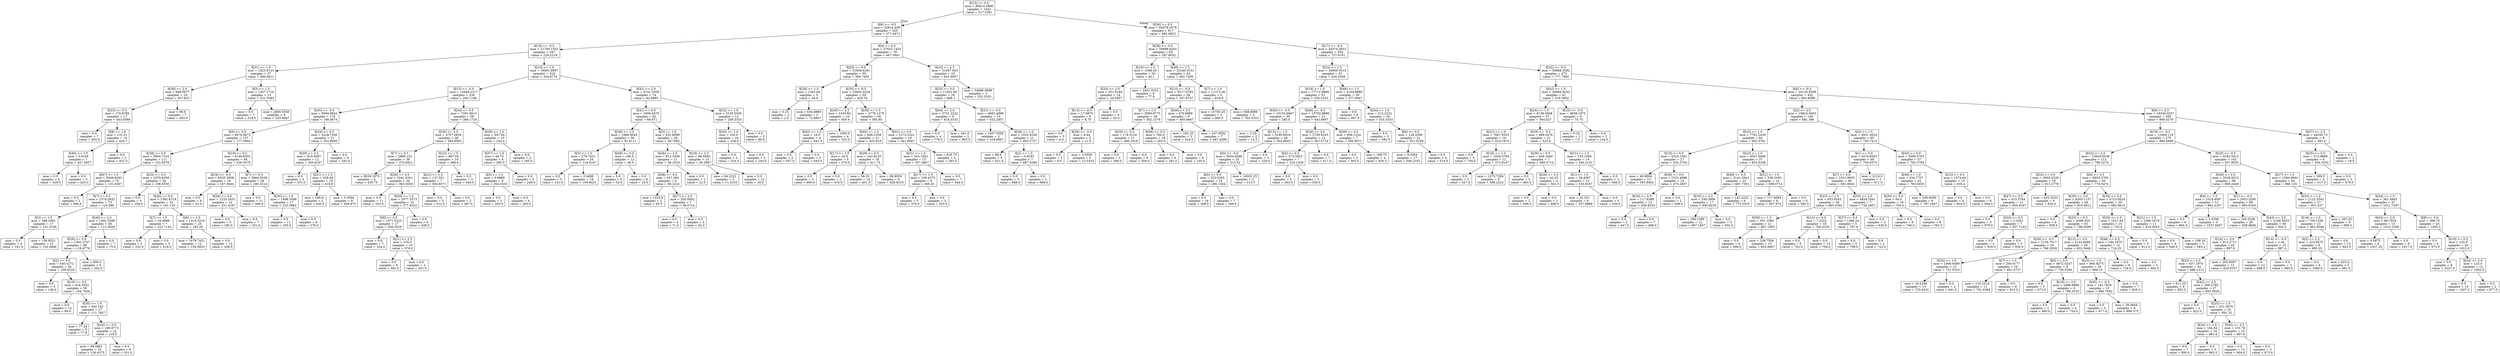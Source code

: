 digraph Tree {
node [shape=box] ;
0 [label="X[15] <= 0.5\nmse = 90414.3896\nsamples = 1042\nvalue = 517.2361"] ;
1 [label="X[6] <= -0.5\nmse = 32814.459\nsamples = 425\nvalue = 277.0471"] ;
0 -> 1 [labeldistance=2.5, labelangle=45, headlabel="True"] ;
2 [label="X[18] <= -0.5\nmse = 21785.1352\nsamples = 347\nvalue = 234.2219"] ;
1 -> 2 ;
3 [label="X[31] <= 1.0\nmse = 1823.9123\nsamples = 37\nvalue = 480.0811"] ;
2 -> 3 ;
4 [label="X[38] <= 2.0\nmse = 668.5677\nsamples = 24\nvalue = 457.625"] ;
3 -> 4 ;
5 [label="X[33] <= 0.5\nmse = 176.8789\nsamples = 17\nvalue = 443.0588"] ;
4 -> 5 ;
6 [label="mse = 0.0\nsamples = 7\nvalue = 455.0"] ;
5 -> 6 ;
7 [label="X[8] <= 1.0\nmse = 131.01\nsamples = 10\nvalue = 434.7"] ;
5 -> 7 ;
8 [label="X[40] <= 1.5\nmse = 3.9184\nsamples = 7\nvalue = 427.2857"] ;
7 -> 8 ;
9 [label="mse = 0.0\nsamples = 4\nvalue = 429.0"] ;
8 -> 9 ;
10 [label="mse = 0.0\nsamples = 3\nvalue = 425.0"] ;
8 -> 10 ;
11 [label="mse = 0.0\nsamples = 3\nvalue = 452.0"] ;
7 -> 11 ;
12 [label="mse = 96.0\nsamples = 7\nvalue = 493.0"] ;
4 -> 12 ;
13 [label="X[5] <= 1.5\nmse = 1307.1716\nsamples = 13\nvalue = 521.5385"] ;
3 -> 13 ;
14 [label="mse = 0.0\nsamples = 7\nvalue = 518.0"] ;
13 -> 14 ;
15 [label="mse = 2800.5556\nsamples = 6\nvalue = 525.6667"] ;
13 -> 15 ;
16 [label="X[10] <= 1.0\nmse = 16091.8947\nsamples = 310\nvalue = 204.8774"] ;
2 -> 16 ;
17 [label="X[13] <= -0.5\nmse = 14448.2317\nsamples = 236\nvalue = 240.1186"] ;
16 -> 17 ;
18 [label="X[45] <= -0.5\nmse = 9584.8943\nsamples = 178\nvalue = 198.0674"] ;
17 -> 18 ;
19 [label="X[0] <= 0.0\nmse = 6670.0673\nsamples = 157\nvalue = 177.3694"] ;
18 -> 19 ;
20 [label="X[38] <= 2.0\nmse = 3604.7516\nsamples = 111\nvalue = 152.9279"] ;
19 -> 20 ;
21 [label="X[47] <= 1.5\nmse = 3049.8393\nsamples = 75\nvalue = 131.0267"] ;
20 -> 21 ;
22 [label="mse = 0.0\nsamples = 2\nvalue = 366.0"] ;
21 -> 22 ;
23 [label="X[7] <= 0.5\nmse = 1579.2832\nsamples = 73\nvalue = 124.589"] ;
21 -> 23 ;
24 [label="X[3] <= 1.5\nmse = 388.2491\nsamples = 17\nvalue = 161.4706"] ;
23 -> 24 ;
25 [label="mse = 0.0\nsamples = 4\nvalue = 191.0"] ;
24 -> 25 ;
26 [label="mse = 156.8521\nsamples = 13\nvalue = 152.3846"] ;
24 -> 26 ;
27 [label="X[40] <= 2.0\nmse = 1402.5599\nsamples = 56\nvalue = 113.3929"] ;
23 -> 27 ;
28 [label="X[26] <= 0.0\nmse = 1362.2707\nsamples = 49\nvalue = 118.8776"] ;
27 -> 28 ;
29 [label="X[2] <= 0.5\nmse = 540.4272\nsamples = 44\nvalue = 109.4318"] ;
28 -> 29 ;
30 [label="mse = 0.0\nsamples = 5\nvalue = 146.0"] ;
29 -> 30 ;
31 [label="X[19] <= 0.5\nmse = 416.2932\nsamples = 39\nvalue = 104.7436"] ;
29 -> 31 ;
32 [label="mse = 0.0\nsamples = 12\nvalue = 89.0"] ;
31 -> 32 ;
33 [label="X[30] <= 1.0\nmse = 442.192\nsamples = 27\nvalue = 111.7407"] ;
31 -> 33 ;
34 [label="mse = 77.44\nsamples = 5\nvalue = 77.6"] ;
33 -> 34 ;
35 [label="X[24] <= 0.5\nmse = 199.9773\nsamples = 22\nvalue = 119.5"] ;
33 -> 35 ;
36 [label="mse = 98.4961\nsamples = 16\nvalue = 126.4375"] ;
35 -> 36 ;
37 [label="mse = 0.0\nsamples = 6\nvalue = 101.0"] ;
35 -> 37 ;
38 [label="mse = 900.0\nsamples = 5\nvalue = 202.0"] ;
28 -> 38 ;
39 [label="mse = 0.0\nsamples = 7\nvalue = 75.0"] ;
27 -> 39 ;
40 [label="X[32] <= 0.5\nmse = 1679.6358\nsamples = 36\nvalue = 198.5556"] ;
20 -> 40 ;
41 [label="mse = 0.0\nsamples = 4\nvalue = 258.0"] ;
40 -> 41 ;
42 [label="X[40] <= 0.5\nmse = 1392.6719\nsamples = 32\nvalue = 191.125"] ;
40 -> 42 ;
43 [label="X[7] <= 1.5\nmse = 34.4898\nsamples = 7\nvalue = 222.7143"] ;
42 -> 43 ;
44 [label="mse = 0.0\nsamples = 2\nvalue = 232.0"] ;
43 -> 44 ;
45 [label="mse = 0.0\nsamples = 5\nvalue = 219.0"] ;
43 -> 45 ;
46 [label="X[8] <= 1.0\nmse = 1415.3216\nsamples = 25\nvalue = 182.28"] ;
42 -> 46 ;
47 [label="mse = 1678.7431\nsamples = 12\nvalue = 156.5833"] ;
46 -> 47 ;
48 [label="mse = 0.0\nsamples = 13\nvalue = 206.0"] ;
46 -> 48 ;
49 [label="X[19] <= 0.5\nmse = 9146.8355\nsamples = 46\nvalue = 236.3478"] ;
19 -> 49 ;
50 [label="X[34] <= -0.5\nmse = 6535.3858\nsamples = 18\nvalue = 167.9444"] ;
49 -> 50 ;
51 [label="mse = 0.0\nsamples = 6\nvalue = 61.0"] ;
50 -> 51 ;
52 [label="X[26] <= 0.0\nmse = 1225.2431\nsamples = 12\nvalue = 221.4167"] ;
50 -> 52 ;
53 [label="mse = 0.0\nsamples = 5\nvalue = 180.0"] ;
52 -> 53 ;
54 [label="mse = 0.0\nsamples = 7\nvalue = 251.0"] ;
52 -> 54 ;
55 [label="X[7] <= 0.5\nmse = 5884.0038\nsamples = 28\nvalue = 280.3214"] ;
49 -> 55 ;
56 [label="mse = 0.0\nsamples = 11\nvalue = 368.0"] ;
55 -> 56 ;
57 [label="X[30] <= 1.0\nmse = 1498.3599\nsamples = 17\nvalue = 223.5882"] ;
55 -> 57 ;
58 [label="mse = 0.0\nsamples = 11\nvalue = 195.0"] ;
57 -> 58 ;
59 [label="mse = 0.0\nsamples = 6\nvalue = 276.0"] ;
57 -> 59 ;
60 [label="X[24] <= 0.5\nmse = 4228.7256\nsamples = 21\nvalue = 352.8095"] ;
18 -> 60 ;
61 [label="X[39] <= 2.5\nmse = 819.4097\nsamples = 12\nvalue = 405.9167"] ;
60 -> 61 ;
62 [label="mse = 0.0\nsamples = 2\nvalue = 351.0"] ;
61 -> 62 ;
63 [label="X[21] <= 1.5\nmse = 259.49\nsamples = 10\nvalue = 416.9"] ;
61 -> 63 ;
64 [label="mse = 289.0\nsamples = 2\nvalue = 445.0"] ;
63 -> 64 ;
65 [label="mse = 5.3594\nsamples = 8\nvalue = 409.875"] ;
63 -> 65 ;
66 [label="mse = 0.0\nsamples = 9\nvalue = 282.0"] ;
60 -> 66 ;
67 [label="X[44] <= 0.5\nmse = 7291.9013\nsamples = 58\nvalue = 369.1724"] ;
17 -> 67 ;
68 [label="X[39] <= 2.5\nmse = 4757.0816\nsamples = 48\nvalue = 394.9583"] ;
67 -> 68 ;
69 [label="X[7] <= 0.5\nmse = 2989.133\nsamples = 38\nvalue = 370.8421"] ;
68 -> 69 ;
70 [label="mse = 8034.1875\nsamples = 4\nvalue = 435.75"] ;
69 -> 70 ;
71 [label="X[26] <= 0.0\nmse = 1841.6341\nsamples = 34\nvalue = 363.2059"] ;
69 -> 71 ;
72 [label="mse = 0.0\nsamples = 11\nvalue = 333.0"] ;
71 -> 72 ;
73 [label="X[29] <= 1.5\nmse = 2077.3573\nsamples = 23\nvalue = 377.6522"] ;
71 -> 73 ;
74 [label="X[8] <= 0.5\nmse = 1071.5225\nsamples = 17\nvalue = 356.3529"] ;
73 -> 74 ;
75 [label="mse = 0.0\nsamples = 7\nvalue = 324.0"] ;
74 -> 75 ;
76 [label="X[21] <= 2.5\nmse = 576.0\nsamples = 10\nvalue = 379.0"] ;
74 -> 76 ;
77 [label="mse = 0.0\nsamples = 8\nvalue = 391.0"] ;
76 -> 77 ;
78 [label="mse = 0.0\nsamples = 2\nvalue = 331.0"] ;
76 -> 78 ;
79 [label="mse = 0.0\nsamples = 6\nvalue = 438.0"] ;
73 -> 79 ;
80 [label="X[22] <= 1.5\nmse = 867.04\nsamples = 10\nvalue = 486.6"] ;
68 -> 80 ;
81 [label="X[21] <= 1.5\nmse = 127.551\nsamples = 7\nvalue = 504.8571"] ;
80 -> 81 ;
82 [label="mse = 0.0\nsamples = 5\nvalue = 512.0"] ;
81 -> 82 ;
83 [label="mse = 0.0\nsamples = 2\nvalue = 487.0"] ;
81 -> 83 ;
84 [label="mse = 0.0\nsamples = 3\nvalue = 444.0"] ;
80 -> 84 ;
85 [label="X[28] <= 2.0\nmse = 947.84\nsamples = 10\nvalue = 245.4"] ;
67 -> 85 ;
86 [label="X[37] <= 1.5\nmse = 44.75\nsamples = 8\nvalue = 260.5"] ;
85 -> 86 ;
87 [label="X[5] <= 1.5\nmse = 0.8889\nsamples = 6\nvalue = 264.3333"] ;
86 -> 87 ;
88 [label="mse = 0.0\nsamples = 2\nvalue = 263.0"] ;
87 -> 88 ;
89 [label="mse = 0.0\nsamples = 4\nvalue = 265.0"] ;
87 -> 89 ;
90 [label="mse = 0.0\nsamples = 2\nvalue = 249.0"] ;
86 -> 90 ;
91 [label="mse = 0.0\nsamples = 2\nvalue = 185.0"] ;
85 -> 91 ;
92 [label="X[41] <= 2.0\nmse = 4741.3309\nsamples = 74\nvalue = 92.4865"] ;
16 -> 92 ;
93 [label="X[41] <= 0.5\nmse = 1900.0479\nsamples = 62\nvalue = 69.871"] ;
92 -> 93 ;
94 [label="X[38] <= 2.5\nmse = 1688.9043\nsamples = 36\nvalue = 91.6111"] ;
93 -> 94 ;
95 [label="X[3] <= 1.5\nmse = 279.7431\nsamples = 24\nvalue = 118.4167"] ;
94 -> 95 ;
96 [label="mse = 0.0\nsamples = 5\nvalue = 151.0"] ;
95 -> 96 ;
97 [label="mse = 0.4488\nsamples = 19\nvalue = 109.8421"] ;
95 -> 97 ;
98 [label="X[48] <= 0.5\nmse = 196.0\nsamples = 12\nvalue = 38.0"] ;
94 -> 98 ;
99 [label="mse = 0.0\nsamples = 6\nvalue = 52.0"] ;
98 -> 99 ;
100 [label="mse = 0.0\nsamples = 6\nvalue = 24.0"] ;
98 -> 100 ;
101 [label="X[3] <= 1.0\nmse = 631.8698\nsamples = 26\nvalue = 39.7692"] ;
93 -> 101 ;
102 [label="X[46] <= 2.5\nmse = 812.3306\nsamples = 11\nvalue = 58.1818"] ;
101 -> 102 ;
103 [label="X[48] <= 0.5\nmse = 637.284\nsamples = 9\nvalue = 66.2222"] ;
102 -> 103 ;
104 [label="mse = 1225.0\nsamples = 2\nvalue = 93.0"] ;
103 -> 104 ;
105 [label="X[27] <= 2.0\nmse = 205.9592\nsamples = 7\nvalue = 58.5714"] ;
103 -> 105 ;
106 [label="mse = 0.0\nsamples = 4\nvalue = 71.0"] ;
105 -> 106 ;
107 [label="mse = 0.0\nsamples = 3\nvalue = 42.0"] ;
105 -> 107 ;
108 [label="mse = 0.0\nsamples = 2\nvalue = 22.0"] ;
102 -> 108 ;
109 [label="X[18] <= 2.0\nmse = 68.5956\nsamples = 15\nvalue = 26.2667"] ;
101 -> 109 ;
110 [label="mse = 64.2222\nsamples = 3\nvalue = 11.3333"] ;
109 -> 110 ;
111 [label="mse = 0.0\nsamples = 12\nvalue = 30.0"] ;
109 -> 111 ;
112 [label="X[32] <= 1.0\nmse = 3125.5556\nsamples = 12\nvalue = 209.3333"] ;
92 -> 112 ;
113 [label="X[45] <= 1.0\nmse = 100.0\nsamples = 10\nvalue = 234.0"] ;
112 -> 113 ;
114 [label="mse = 0.0\nsamples = 5\nvalue = 224.0"] ;
113 -> 114 ;
115 [label="mse = 0.0\nsamples = 5\nvalue = 244.0"] ;
113 -> 115 ;
116 [label="mse = 0.0\nsamples = 2\nvalue = 86.0"] ;
112 -> 116 ;
117 [label="X[4] <= 0.5\nmse = 37425.1433\nsamples = 78\nvalue = 467.5641"] ;
1 -> 117 ;
118 [label="X[25] <= 0.0\nmse = 21858.6261\nsamples = 55\nvalue = 394.7455"] ;
117 -> 118 ;
119 [label="X[28] <= 1.5\nmse = 1562.64\nsamples = 5\nvalue = 44.6"] ;
118 -> 119 ;
120 [label="mse = 0.25\nsamples = 2\nvalue = 2.5"] ;
119 -> 120 ;
121 [label="mse = 634.8889\nsamples = 3\nvalue = 72.6667"] ;
119 -> 121 ;
122 [label="X[35] <= -0.5\nmse = 10402.0224\nsamples = 50\nvalue = 429.76"] ;
118 -> 122 ;
123 [label="X[49] <= 2.5\nmse = 2343.84\nsamples = 10\nvalue = 605.4"] ;
122 -> 123 ;
124 [label="X[42] <= 1.5\nmse = 16.0\nsamples = 6\nvalue = 641.0"] ;
123 -> 124 ;
125 [label="mse = 0.0\nsamples = 3\nvalue = 637.0"] ;
124 -> 125 ;
126 [label="mse = 0.0\nsamples = 3\nvalue = 645.0"] ;
124 -> 126 ;
127 [label="mse = 1083.0\nsamples = 4\nvalue = 552.0"] ;
123 -> 127 ;
128 [label="X[38] <= 1.5\nmse = 2776.1275\nsamples = 40\nvalue = 385.85"] ;
122 -> 128 ;
129 [label="X[40] <= 1.5\nmse = 806.2358\nsamples = 21\nvalue = 425.619"] ;
128 -> 129 ;
130 [label="X[17] <= 1.5\nmse = 24.0\nsamples = 5\nvalue = 470.0"] ;
129 -> 130 ;
131 [label="mse = 0.0\nsamples = 3\nvalue = 466.0"] ;
130 -> 131 ;
132 [label="mse = 0.0\nsamples = 2\nvalue = 476.0"] ;
130 -> 132 ;
133 [label="X[29] <= 0.5\nmse = 242.8125\nsamples = 16\nvalue = 411.75"] ;
129 -> 133 ;
134 [label="mse = 56.25\nsamples = 10\nvalue = 401.5"] ;
133 -> 134 ;
135 [label="mse = 86.8056\nsamples = 6\nvalue = 428.8333"] ;
133 -> 135 ;
136 [label="X[41] <= 0.5\nmse = 1273.2521\nsamples = 19\nvalue = 341.8947"] ;
128 -> 136 ;
137 [label="X[31] <= 1.0\nmse = 243.1822\nsamples = 15\nvalue = 357.4667"] ;
136 -> 137 ;
138 [label="X[17] <= 1.5\nmse = 158.4375\nsamples = 8\nvalue = 369.25"] ;
137 -> 138 ;
139 [label="mse = 0.0\nsamples = 5\nvalue = 379.0"] ;
138 -> 139 ;
140 [label="mse = 0.0\nsamples = 3\nvalue = 353.0"] ;
138 -> 140 ;
141 [label="mse = 0.0\nsamples = 7\nvalue = 344.0"] ;
137 -> 141 ;
142 [label="mse = 816.75\nsamples = 4\nvalue = 283.5"] ;
136 -> 142 ;
143 [label="X[23] <= 2.5\nmse = 31647.603\nsamples = 23\nvalue = 641.6957"] ;
117 -> 143 ;
144 [label="X[25] <= 0.5\nmse = 11651.99\nsamples = 20\nvalue = 688.1"] ;
143 -> 144 ;
145 [label="X[44] <= 2.0\nmse = 3731.2222\nsamples = 6\nvalue = 818.3333"] ;
144 -> 145 ;
146 [label="mse = 0.0\nsamples = 4\nvalue = 776.0"] ;
145 -> 146 ;
147 [label="mse = 441.0\nsamples = 2\nvalue = 903.0"] ;
145 -> 147 ;
148 [label="X[31] <= -0.5\nmse = 4662.4898\nsamples = 14\nvalue = 632.2857"] ;
144 -> 148 ;
149 [label="mse = 1467.5556\nsamples = 3\nvalue = 518.6667"] ;
148 -> 149 ;
150 [label="X[28] <= 1.0\nmse = 1052.9256\nsamples = 11\nvalue = 663.2727"] ;
148 -> 150 ;
151 [label="mse = 86.0\nsamples = 4\nvalue = 621.0"] ;
150 -> 151 ;
152 [label="X[2] <= 1.5\nmse = 0.8163\nsamples = 7\nvalue = 687.4286"] ;
150 -> 152 ;
153 [label="mse = 0.0\nsamples = 5\nvalue = 688.0"] ;
152 -> 153 ;
154 [label="mse = 0.0\nsamples = 2\nvalue = 686.0"] ;
152 -> 154 ;
155 [label="mse = 54890.8889\nsamples = 3\nvalue = 332.3333"] ;
143 -> 155 ;
156 [label="X[38] <= 0.5\nmse = 62979.3578\nsamples = 617\nvalue = 682.6823"] ;
0 -> 156 [labeldistance=2.5, labelangle=-45, headlabel="False"] ;
157 [label="X[38] <= -0.5\nmse = 50988.6203\nsamples = 63\nvalue = 287.6032"] ;
156 -> 157 ;
158 [label="X[19] <= 1.5\nmse = 1548.29\nsamples = 20\nvalue = 40.1"] ;
157 -> 158 ;
159 [label="X[20] <= 2.0\nmse = 331.9184\nsamples = 14\nvalue = 24.2857"] ;
158 -> 159 ;
160 [label="X[13] <= -0.5\nmse = 17.6875\nsamples = 8\nvalue = 8.75"] ;
159 -> 160 ;
161 [label="mse = 0.0\nsamples = 3\nvalue = 4.0"] ;
160 -> 161 ;
162 [label="X[29] <= -0.5\nmse = 6.64\nsamples = 5\nvalue = 11.6"] ;
160 -> 162 ;
163 [label="mse = 0.0\nsamples = 2\nvalue = 9.0"] ;
162 -> 163 ;
164 [label="mse = 3.5556\nsamples = 3\nvalue = 13.3333"] ;
162 -> 164 ;
165 [label="mse = 0.0\nsamples = 6\nvalue = 45.0"] ;
159 -> 165 ;
166 [label="mse = 2441.3333\nsamples = 6\nvalue = 77.0"] ;
158 -> 166 ;
167 [label="X[48] <= 1.5\nmse = 32240.0151\nsamples = 43\nvalue = 402.7209"] ;
157 -> 167 ;
168 [label="X[13] <= -0.5\nmse = 9217.0783\nsamples = 38\nvalue = 347.9737"] ;
167 -> 168 ;
169 [label="X[7] <= 1.5\nmse = 3060.8775\nsamples = 29\nvalue = 302.1379"] ;
168 -> 169 ;
170 [label="X[29] <= 0.5\nmse = 178.5124\nsamples = 11\nvalue = 366.1818"] ;
169 -> 170 ;
171 [label="mse = 0.0\nsamples = 3\nvalue = 388.0"] ;
170 -> 171 ;
172 [label="mse = 0.0\nsamples = 8\nvalue = 358.0"] ;
170 -> 172 ;
173 [label="X[48] <= 0.5\nmse = 784.0\nsamples = 18\nvalue = 263.0"] ;
169 -> 173 ;
174 [label="mse = 0.0\nsamples = 9\nvalue = 291.0"] ;
173 -> 174 ;
175 [label="mse = 0.0\nsamples = 9\nvalue = 235.0"] ;
173 -> 175 ;
176 [label="X[49] <= 2.5\nmse = 470.8889\nsamples = 9\nvalue = 495.6667"] ;
168 -> 176 ;
177 [label="mse = 182.25\nsamples = 2\nvalue = 524.5"] ;
176 -> 177 ;
178 [label="mse = 247.9592\nsamples = 7\nvalue = 487.4286"] ;
176 -> 178 ;
179 [label="X[7] <= 2.0\nmse = 11313.36\nsamples = 5\nvalue = 818.8"] ;
167 -> 179 ;
180 [label="mse = 15750.25\nsamples = 2\nvalue = 900.5"] ;
179 -> 180 ;
181 [label="mse = 938.8889\nsamples = 3\nvalue = 764.3333"] ;
179 -> 181 ;
182 [label="X[17] <= -0.5\nmse = 44574.3931\nsamples = 554\nvalue = 727.6101"] ;
156 -> 182 ;
183 [label="X[22] <= 1.5\nmse = 24006.0515\nsamples = 81\nvalue = 434.5309"] ;
182 -> 183 ;
184 [label="X[19] <= 1.0\nmse = 17712.8889\nsamples = 51\nvalue = 350.3333"] ;
183 -> 184 ;
185 [label="X[45] <= -0.5\nmse = 10153.6667\nsamples = 30\nvalue = 285.0"] ;
184 -> 185 ;
186 [label="mse = 2.25\nsamples = 2\nvalue = 12.5"] ;
185 -> 186 ;
187 [label="X[13] <= 1.5\nmse = 5195.8916\nsamples = 28\nvalue = 304.4643"] ;
185 -> 187 ;
188 [label="X[5] <= -0.5\nmse = 5054.0096\nsamples = 25\nvalue = 313.52"] ;
187 -> 188 ;
189 [label="X[0] <= 0.5\nmse = 322.0265\nsamples = 23\nvalue = 296.1304"] ;
188 -> 189 ;
190 [label="mse = 0.0\nsamples = 16\nvalue = 308.0"] ;
189 -> 190 ;
191 [label="mse = 0.0\nsamples = 7\nvalue = 269.0"] ;
189 -> 191 ;
192 [label="mse = 16002.25\nsamples = 2\nvalue = 513.5"] ;
188 -> 192 ;
193 [label="mse = 0.0\nsamples = 3\nvalue = 229.0"] ;
187 -> 193 ;
194 [label="X[48] <= -0.5\nmse = 13702.8889\nsamples = 21\nvalue = 443.6667"] ;
184 -> 194 ;
195 [label="X[20] <= 2.0\nmse = 2729.8163\nsamples = 14\nvalue = 367.5714"] ;
194 -> 195 ;
196 [label="X[4] <= 0.5\nmse = 573.2653\nsamples = 7\nvalue = 318.1429"] ;
195 -> 196 ;
197 [label="mse = 0.0\nsamples = 5\nvalue = 303.0"] ;
196 -> 197 ;
198 [label="mse = 0.0\nsamples = 2\nvalue = 356.0"] ;
196 -> 198 ;
199 [label="mse = 0.0\nsamples = 7\nvalue = 417.0"] ;
195 -> 199 ;
200 [label="X[39] <= 0.5\nmse = 906.1224\nsamples = 7\nvalue = 595.8571"] ;
194 -> 200 ;
201 [label="mse = 0.0\nsamples = 3\nvalue = 563.0"] ;
200 -> 201 ;
202 [label="mse = 168.75\nsamples = 4\nvalue = 620.5"] ;
200 -> 202 ;
203 [label="X[48] <= 1.5\nmse = 2164.8889\nsamples = 30\nvalue = 577.6667"] ;
183 -> 203 ;
204 [label="mse = 0.0\nsamples = 6\nvalue = 667.0"] ;
203 -> 204 ;
205 [label="X[44] <= 1.0\nmse = 212.2222\nsamples = 24\nvalue = 555.3333"] ;
203 -> 205 ;
206 [label="mse = 0.0\nsamples = 3\nvalue = 582.0"] ;
205 -> 206 ;
207 [label="X[6] <= 0.0\nmse = 126.4399\nsamples = 21\nvalue = 551.5238"] ;
205 -> 207 ;
208 [label="mse = 9.3564\nsamples = 17\nvalue = 546.2353"] ;
207 -> 208 ;
209 [label="mse = 0.0\nsamples = 4\nvalue = 574.0"] ;
207 -> 209 ;
210 [label="X[32] <= -0.5\nmse = 30868.3592\nsamples = 473\nvalue = 777.7992"] ;
182 -> 210 ;
211 [label="X[42] <= 1.5\nmse = 26984.8233\nsamples = 41\nvalue = 516.3902"] ;
210 -> 211 ;
212 [label="X[24] <= 1.5\nmse = 6138.5668\nsamples = 37\nvalue = 564.027"] ;
211 -> 212 ;
213 [label="X[22] <= 1.0\nmse = 7667.6523\nsamples = 16\nvalue = 619.1875"] ;
212 -> 213 ;
214 [label="mse = 0.0\nsamples = 4\nvalue = 758.0"] ;
213 -> 214 ;
215 [label="X[16] <= 1.0\nmse = 1659.5764\nsamples = 12\nvalue = 572.9167"] ;
213 -> 215 ;
216 [label="mse = 0.0\nsamples = 3\nvalue = 527.0"] ;
215 -> 216 ;
217 [label="mse = 1275.7284\nsamples = 9\nvalue = 588.2222"] ;
215 -> 217 ;
218 [label="X[29] <= -0.5\nmse = 889.0476\nsamples = 21\nvalue = 522.0"] ;
212 -> 218 ;
219 [label="X[36] <= 0.0\nmse = 406.2449\nsamples = 7\nvalue = 485.5714"] ;
218 -> 219 ;
220 [label="mse = 0.0\nsamples = 3\nvalue = 463.0"] ;
219 -> 220 ;
221 [label="X[24] <= 2.5\nmse = 42.25\nsamples = 4\nvalue = 502.5"] ;
219 -> 221 ;
222 [label="mse = 0.0\nsamples = 2\nvalue = 509.0"] ;
221 -> 222 ;
223 [label="mse = 0.0\nsamples = 2\nvalue = 496.0"] ;
221 -> 223 ;
224 [label="X[31] <= 1.5\nmse = 135.1684\nsamples = 14\nvalue = 540.2143"] ;
218 -> 224 ;
225 [label="X[1] <= 1.5\nmse = 28.4097\nsamples = 12\nvalue = 535.9167"] ;
224 -> 225 ;
226 [label="mse = 22.321\nsamples = 9\nvalue = 537.8889"] ;
225 -> 226 ;
227 [label="mse = 0.0\nsamples = 3\nvalue = 530.0"] ;
225 -> 227 ;
228 [label="mse = 0.0\nsamples = 2\nvalue = 566.0"] ;
224 -> 228 ;
229 [label="X[25] <= -0.5\nmse = 4658.1875\nsamples = 4\nvalue = 75.75"] ;
211 -> 229 ;
230 [label="mse = 0.25\nsamples = 2\nvalue = 7.5"] ;
229 -> 230 ;
231 [label="mse = 0.0\nsamples = 2\nvalue = 144.0"] ;
229 -> 231 ;
232 [label="X[6] <= -0.5\nmse = 24135.9558\nsamples = 432\nvalue = 802.6088"] ;
210 -> 232 ;
233 [label="X[2] <= 2.5\nmse = 10824.4003\nsamples = 149\nvalue = 681.396"] ;
232 -> 233 ;
234 [label="X[22] <= 1.5\nmse = 7761.2439\nsamples = 64\nvalue = 602.5781"] ;
233 -> 234 ;
235 [label="X[16] <= 0.0\nmse = 4324.1591\nsamples = 27\nvalue = 532.3704"] ;
234 -> 235 ;
236 [label="mse = 40.8994\nsamples = 13\nvalue = 593.8462"] ;
235 -> 236 ;
237 [label="X[36] <= 0.0\nmse = 1533.4898\nsamples = 14\nvalue = 475.2857"] ;
235 -> 237 ;
238 [label="X[19] <= 0.5\nmse = 117.6389\nsamples = 12\nvalue = 459.8333"] ;
237 -> 238 ;
239 [label="mse = 0.0\nsamples = 5\nvalue = 447.0"] ;
238 -> 239 ;
240 [label="mse = 0.0\nsamples = 7\nvalue = 469.0"] ;
238 -> 240 ;
241 [label="mse = 0.0\nsamples = 2\nvalue = 568.0"] ;
237 -> 241 ;
242 [label="X[23] <= 1.5\nmse = 4047.6669\nsamples = 37\nvalue = 653.8108"] ;
234 -> 242 ;
243 [label="X[49] <= 0.5\nmse = 3141.5841\nsamples = 23\nvalue = 687.7391"] ;
242 -> 243 ;
244 [label="X[33] <= 2.5\nmse = 536.3806\nsamples = 17\nvalue = 656.8235"] ;
243 -> 244 ;
245 [label="mse = 396.1389\nsamples = 12\nvalue = 667.1667"] ;
244 -> 245 ;
246 [label="mse = 0.0\nsamples = 5\nvalue = 632.0"] ;
244 -> 246 ;
247 [label="mse = 142.2222\nsamples = 6\nvalue = 775.3333"] ;
243 -> 247 ;
248 [label="X[31] <= 1.0\nmse = 538.2092\nsamples = 14\nvalue = 598.0714"] ;
242 -> 248 ;
249 [label="mse = 717.6094\nsamples = 8\nvalue = 607.875"] ;
248 -> 249 ;
250 [label="mse = 0.0\nsamples = 6\nvalue = 585.0"] ;
248 -> 250 ;
251 [label="X[3] <= 1.5\nmse = 4931.4624\nsamples = 85\nvalue = 740.7412"] ;
233 -> 251 ;
252 [label="X[1] <= 0.0\nmse = 3474.8503\nsamples = 48\nvalue = 700.9375"] ;
251 -> 252 ;
253 [label="X[7] <= 0.0\nmse = 1531.9835\nsamples = 46\nvalue = 691.8043"] ;
252 -> 253 ;
254 [label="X[23] <= 1.5\nmse = 653.9343\nsamples = 39\nvalue = 685.2564"] ;
253 -> 254 ;
255 [label="X[38] <= 1.5\nmse = 501.1066\nsamples = 21\nvalue = 667.1905"] ;
254 -> 255 ;
256 [label="mse = 0.0\nsamples = 6\nvalue = 696.0"] ;
255 -> 256 ;
257 [label="mse = 236.7556\nsamples = 15\nvalue = 655.6667"] ;
255 -> 257 ;
258 [label="X[14] <= 0.0\nmse = 7.2222\nsamples = 18\nvalue = 706.3333"] ;
254 -> 258 ;
259 [label="mse = 0.0\nsamples = 5\nvalue = 702.0"] ;
258 -> 259 ;
260 [label="mse = 0.0\nsamples = 13\nvalue = 708.0"] ;
258 -> 260 ;
261 [label="X[33] <= 2.5\nmse = 4854.2041\nsamples = 7\nvalue = 728.2857"] ;
253 -> 261 ;
262 [label="X[37] <= 2.0\nmse = 1386.24\nsamples = 5\nvalue = 767.6"] ;
261 -> 262 ;
263 [label="mse = 0.0\nsamples = 3\nvalue = 798.0"] ;
262 -> 263 ;
264 [label="mse = 0.0\nsamples = 2\nvalue = 722.0"] ;
262 -> 264 ;
265 [label="mse = 0.0\nsamples = 2\nvalue = 630.0"] ;
261 -> 265 ;
266 [label="mse = 2116.0\nsamples = 2\nvalue = 911.0"] ;
252 -> 266 ;
267 [label="X[43] <= 0.0\nmse = 2099.3703\nsamples = 37\nvalue = 792.3784"] ;
251 -> 267 ;
268 [label="X[49] <= 1.0\nmse = 334.7707\nsamples = 22\nvalue = 763.0455"] ;
267 -> 268 ;
269 [label="X[20] <= 0.0\nmse = 64.0\nsamples = 16\nvalue = 754.0"] ;
268 -> 269 ;
270 [label="mse = 0.0\nsamples = 8\nvalue = 746.0"] ;
269 -> 270 ;
271 [label="mse = 0.0\nsamples = 8\nvalue = 762.0"] ;
269 -> 271 ;
272 [label="mse = 256.8056\nsamples = 6\nvalue = 787.1667"] ;
268 -> 272 ;
273 [label="X[12] <= 0.5\nmse = 1574.64\nsamples = 15\nvalue = 835.4"] ;
267 -> 273 ;
274 [label="mse = 0.0\nsamples = 9\nvalue = 803.0"] ;
273 -> 274 ;
275 [label="mse = 0.0\nsamples = 6\nvalue = 884.0"] ;
273 -> 275 ;
276 [label="X[9] <= 2.5\nmse = 19336.0257\nsamples = 283\nvalue = 866.4276"] ;
232 -> 276 ;
277 [label="X[19] <= -0.5\nmse = 11606.119\nsamples = 275\nvalue = 880.4909"] ;
276 -> 277 ;
278 [label="X[32] <= 2.5\nmse = 10645.6538\nsamples = 113\nvalue = 798.3274"] ;
277 -> 278 ;
279 [label="X[22] <= 0.5\nmse = 3955.4228\nsamples = 18\nvalue = 913.2778"] ;
278 -> 279 ;
280 [label="X[47] <= 0.5\nmse = 415.5764\nsamples = 12\nvalue = 954.9167"] ;
279 -> 280 ;
281 [label="mse = 0.0\nsamples = 5\nvalue = 979.0"] ;
280 -> 281 ;
282 [label="X[33] <= 0.5\nmse = 2.2041\nsamples = 7\nvalue = 937.7143"] ;
280 -> 282 ;
283 [label="mse = 0.0\nsamples = 4\nvalue = 939.0"] ;
282 -> 283 ;
284 [label="mse = 0.0\nsamples = 3\nvalue = 936.0"] ;
282 -> 284 ;
285 [label="mse = 632.3333\nsamples = 6\nvalue = 830.0"] ;
279 -> 285 ;
286 [label="X[0] <= 2.5\nmse = 8935.2793\nsamples = 95\nvalue = 776.5474"] ;
278 -> 286 ;
287 [label="X[29] <= 2.0\nmse = 6265.1157\nsamples = 69\nvalue = 810.6812"] ;
286 -> 287 ;
288 [label="mse = 0.0\nsamples = 6\nvalue = 958.0"] ;
287 -> 288 ;
289 [label="X[25] <= 0.5\nmse = 4598.005\nsamples = 63\nvalue = 796.6508"] ;
287 -> 289 ;
290 [label="X[30] <= -0.5\nmse = 2136.7517\nsamples = 34\nvalue = 766.2059"] ;
289 -> 290 ;
291 [label="X[33] <= 1.0\nmse = 1006.6489\nsamples = 15\nvalue = 721.5333"] ;
290 -> 291 ;
292 [label="mse = 10.2249\nsamples = 13\nvalue = 733.9231"] ;
291 -> 292 ;
293 [label="mse = 0.0\nsamples = 2\nvalue = 641.0"] ;
291 -> 293 ;
294 [label="X[7] <= 1.0\nmse = 209.6177\nsamples = 19\nvalue = 801.4737"] ;
290 -> 294 ;
295 [label="mse = 132.2314\nsamples = 11\nvalue = 791.6364"] ;
294 -> 295 ;
296 [label="mse = 0.0\nsamples = 8\nvalue = 815.0"] ;
294 -> 296 ;
297 [label="X[13] <= 0.5\nmse = 5122.8466\nsamples = 29\nvalue = 832.3448"] ;
289 -> 297 ;
298 [label="X[0] <= 0.5\nmse = 4672.0247\nsamples = 9\nvalue = 750.5556"] ;
297 -> 298 ;
299 [label="mse = 0.0\nsamples = 3\nvalue = 673.0"] ;
298 -> 299 ;
300 [label="X[18] <= 2.0\nmse = 2496.8889\nsamples = 6\nvalue = 789.3333"] ;
298 -> 300 ;
301 [label="mse = 0.0\nsamples = 2\nvalue = 860.0"] ;
300 -> 301 ;
302 [label="mse = 0.0\nsamples = 4\nvalue = 754.0"] ;
300 -> 302 ;
303 [label="X[23] <= 1.0\nmse = 960.8275\nsamples = 20\nvalue = 869.15"] ;
297 -> 303 ;
304 [label="X[45] <= -0.5\nmse = 142.7929\nsamples = 13\nvalue = 890.7692"] ;
303 -> 304 ;
305 [label="mse = 0.0\nsamples = 5\nvalue = 877.0"] ;
304 -> 305 ;
306 [label="mse = 39.4844\nsamples = 8\nvalue = 899.375"] ;
304 -> 306 ;
307 [label="mse = 0.0\nsamples = 7\nvalue = 829.0"] ;
303 -> 307 ;
308 [label="X[34] <= 0.5\nmse = 4723.6524\nsamples = 26\nvalue = 685.9615"] ;
286 -> 308 ;
309 [label="X[30] <= 1.0\nmse = 1611.04\nsamples = 15\nvalue = 735.4"] ;
308 -> 309 ;
310 [label="X[48] <= 0.5\nmse = 180.1875\nsamples = 12\nvalue = 716.25"] ;
309 -> 310 ;
311 [label="mse = 0.0\nsamples = 9\nvalue = 724.0"] ;
310 -> 311 ;
312 [label="mse = 0.0\nsamples = 3\nvalue = 693.0"] ;
310 -> 312 ;
313 [label="mse = 0.0\nsamples = 3\nvalue = 812.0"] ;
309 -> 313 ;
314 [label="X[21] <= 1.5\nmse = 1090.2479\nsamples = 11\nvalue = 618.5455"] ;
308 -> 314 ;
315 [label="mse = 0.0\nsamples = 6\nvalue = 648.0"] ;
314 -> 315 ;
316 [label="mse = 108.16\nsamples = 5\nvalue = 583.2"] ;
314 -> 316 ;
317 [label="X[29] <= -0.5\nmse = 4282.5412\nsamples = 162\nvalue = 937.8025"] ;
277 -> 317 ;
318 [label="X[40] <= 0.5\nmse = 3526.0012\nsamples = 98\nvalue = 906.2449"] ;
317 -> 318 ;
319 [label="X[4] <= 1.5\nmse = 1018.4097\nsamples = 12\nvalue = 982.4167"] ;
318 -> 319 ;
320 [label="mse = 0.0\nsamples = 9\nvalue = 964.0"] ;
319 -> 320 ;
321 [label="mse = 3.5556\nsamples = 3\nvalue = 1037.6667"] ;
319 -> 321 ;
322 [label="X[1] <= -0.5\nmse = 2953.3295\nsamples = 86\nvalue = 895.6163"] ;
318 -> 322 ;
323 [label="mse = 100.3328\nsamples = 26\nvalue = 838.8846"] ;
322 -> 323 ;
324 [label="X[43] <= 2.5\nmse = 2190.5933\nsamples = 60\nvalue = 920.2"] ;
322 -> 324 ;
325 [label="X[14] <= 0.0\nmse = 913.2711\nsamples = 45\nvalue = 897.8"] ;
324 -> 325 ;
326 [label="X[23] <= 2.5\nmse = 637.1974\nsamples = 33\nvalue = 886.1212"] ;
325 -> 326 ;
327 [label="mse = 911.25\nsamples = 6\nvalue = 852.5"] ;
326 -> 327 ;
328 [label="X[42] <= 2.5\nmse = 269.2785\nsamples = 27\nvalue = 893.5926"] ;
326 -> 328 ;
329 [label="mse = 0.0\nsamples = 2\nvalue = 922.0"] ;
328 -> 329 ;
330 [label="X[25] <= 1.0\nmse = 221.0976\nsamples = 25\nvalue = 891.32"] ;
328 -> 330 ;
331 [label="X[24] <= 1.0\nmse = 164.64\nsamples = 10\nvalue = 881.6"] ;
330 -> 331 ;
332 [label="mse = 0.0\nsamples = 7\nvalue = 890.0"] ;
331 -> 332 ;
333 [label="mse = 0.0\nsamples = 3\nvalue = 862.0"] ;
331 -> 333 ;
334 [label="X[35] <= 2.5\nmse = 153.76\nsamples = 15\nvalue = 897.8"] ;
330 -> 334 ;
335 [label="mse = 0.0\nsamples = 12\nvalue = 904.0"] ;
334 -> 335 ;
336 [label="mse = 0.0\nsamples = 3\nvalue = 873.0"] ;
334 -> 336 ;
337 [label="mse = 265.9097\nsamples = 12\nvalue = 929.9167"] ;
325 -> 337 ;
338 [label="X[14] <= -0.5\nmse = 1.44\nsamples = 15\nvalue = 987.4"] ;
324 -> 338 ;
339 [label="mse = 0.0\nsamples = 12\nvalue = 988.0"] ;
338 -> 339 ;
340 [label="mse = 0.0\nsamples = 3\nvalue = 985.0"] ;
338 -> 340 ;
341 [label="X[17] <= 1.0\nmse = 1580.9844\nsamples = 64\nvalue = 986.125"] ;
317 -> 341 ;
342 [label="X[32] <= 1.0\nmse = 1122.5542\nsamples = 27\nvalue = 951.037"] ;
341 -> 342 ;
343 [label="X[18] <= 1.0\nmse = 729.1338\nsamples = 21\nvalue = 962.9048"] ;
342 -> 343 ;
344 [label="X[2] <= 2.5\nmse = 223.9375\nsamples = 8\nvalue = 995.25"] ;
343 -> 344 ;
345 [label="mse = 0.0\nsamples = 6\nvalue = 1000.0"] ;
344 -> 345 ;
346 [label="mse = 625.0\nsamples = 2\nvalue = 981.0"] ;
344 -> 346 ;
347 [label="mse = 0.0\nsamples = 13\nvalue = 943.0"] ;
343 -> 347 ;
348 [label="mse = 281.25\nsamples = 6\nvalue = 909.5"] ;
342 -> 348 ;
349 [label="X[44] <= 1.5\nmse = 361.4945\nsamples = 37\nvalue = 1011.7297"] ;
341 -> 349 ;
350 [label="X[43] <= 2.0\nmse = 88.7929\nsamples = 13\nvalue = 1023.2308"] ;
349 -> 350 ;
351 [label="mse = 4.6875\nsamples = 4\nvalue = 1037.25"] ;
350 -> 351 ;
352 [label="mse = 0.0\nsamples = 9\nvalue = 1017.0"] ;
350 -> 352 ;
353 [label="X[8] <= 0.0\nmse = 398.75\nsamples = 24\nvalue = 1005.5"] ;
349 -> 353 ;
354 [label="mse = 0.0\nsamples = 4\nvalue = 973.0"] ;
353 -> 354 ;
355 [label="X[10] <= 0.5\nmse = 225.0\nsamples = 20\nvalue = 1012.0"] ;
353 -> 355 ;
356 [label="mse = 0.0\nsamples = 8\nvalue = 1027.0"] ;
355 -> 356 ;
357 [label="X[24] <= 2.0\nmse = 125.0\nsamples = 12\nvalue = 1002.0"] ;
355 -> 357 ;
358 [label="mse = 0.0\nsamples = 10\nvalue = 1007.0"] ;
357 -> 358 ;
359 [label="mse = 0.0\nsamples = 2\nvalue = 977.0"] ;
357 -> 359 ;
360 [label="X[37] <= 2.5\nmse = 44550.75\nsamples = 8\nvalue = 383.0"] ;
276 -> 360 ;
361 [label="X[25] <= 0.5\nmse = 513.8889\nsamples = 6\nvalue = 504.3333"] ;
360 -> 361 ;
362 [label="mse = 289.5\nsamples = 4\nvalue = 517.0"] ;
361 -> 362 ;
363 [label="mse = 0.0\nsamples = 2\nvalue = 479.0"] ;
361 -> 363 ;
364 [label="mse = 0.0\nsamples = 2\nvalue = 19.0"] ;
360 -> 364 ;
}